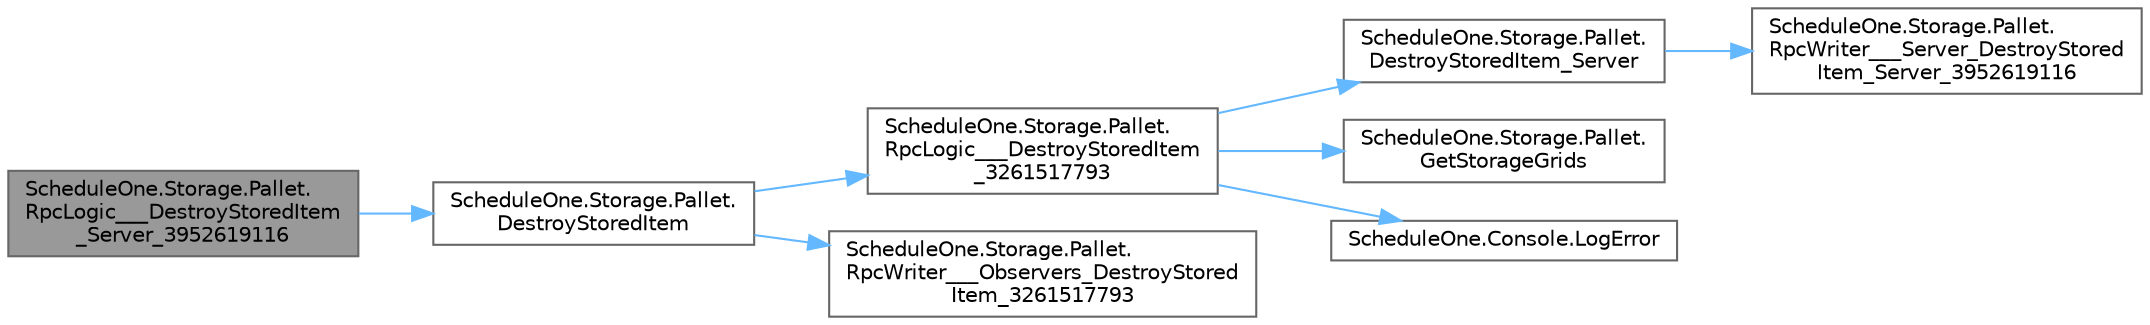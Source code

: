 digraph "ScheduleOne.Storage.Pallet.RpcLogic___DestroyStoredItem_Server_3952619116"
{
 // LATEX_PDF_SIZE
  bgcolor="transparent";
  edge [fontname=Helvetica,fontsize=10,labelfontname=Helvetica,labelfontsize=10];
  node [fontname=Helvetica,fontsize=10,shape=box,height=0.2,width=0.4];
  rankdir="LR";
  Node1 [id="Node000001",label="ScheduleOne.Storage.Pallet.\lRpcLogic___DestroyStoredItem\l_Server_3952619116",height=0.2,width=0.4,color="gray40", fillcolor="grey60", style="filled", fontcolor="black",tooltip=" "];
  Node1 -> Node2 [id="edge1_Node000001_Node000002",color="steelblue1",style="solid",tooltip=" "];
  Node2 [id="Node000002",label="ScheduleOne.Storage.Pallet.\lDestroyStoredItem",height=0.2,width=0.4,color="grey40", fillcolor="white", style="filled",URL="$class_schedule_one_1_1_storage_1_1_pallet.html#a0b94cc2682248472fd3ab59861158f8b",tooltip=" "];
  Node2 -> Node3 [id="edge2_Node000002_Node000003",color="steelblue1",style="solid",tooltip=" "];
  Node3 [id="Node000003",label="ScheduleOne.Storage.Pallet.\lRpcLogic___DestroyStoredItem\l_3261517793",height=0.2,width=0.4,color="grey40", fillcolor="white", style="filled",URL="$class_schedule_one_1_1_storage_1_1_pallet.html#a6bedb01aadc876d52c451ee9d1c92f31",tooltip=" "];
  Node3 -> Node4 [id="edge3_Node000003_Node000004",color="steelblue1",style="solid",tooltip=" "];
  Node4 [id="Node000004",label="ScheduleOne.Storage.Pallet.\lDestroyStoredItem_Server",height=0.2,width=0.4,color="grey40", fillcolor="white", style="filled",URL="$class_schedule_one_1_1_storage_1_1_pallet.html#a1bf8905fa08e772cba1a18ccd56d64f3",tooltip=" "];
  Node4 -> Node5 [id="edge4_Node000004_Node000005",color="steelblue1",style="solid",tooltip=" "];
  Node5 [id="Node000005",label="ScheduleOne.Storage.Pallet.\lRpcWriter___Server_DestroyStored\lItem_Server_3952619116",height=0.2,width=0.4,color="grey40", fillcolor="white", style="filled",URL="$class_schedule_one_1_1_storage_1_1_pallet.html#a3cb99a1fed3371f679b2488811eb5634",tooltip=" "];
  Node3 -> Node6 [id="edge5_Node000003_Node000006",color="steelblue1",style="solid",tooltip=" "];
  Node6 [id="Node000006",label="ScheduleOne.Storage.Pallet.\lGetStorageGrids",height=0.2,width=0.4,color="grey40", fillcolor="white", style="filled",URL="$class_schedule_one_1_1_storage_1_1_pallet.html#aec2e6c6025ad3911b5406cc5f7610c7c",tooltip=" "];
  Node3 -> Node7 [id="edge6_Node000003_Node000007",color="steelblue1",style="solid",tooltip=" "];
  Node7 [id="Node000007",label="ScheduleOne.Console.LogError",height=0.2,width=0.4,color="grey40", fillcolor="white", style="filled",URL="$class_schedule_one_1_1_console.html#af815c154f3082a5bf25f62c7cc93fad2",tooltip=" "];
  Node2 -> Node8 [id="edge7_Node000002_Node000008",color="steelblue1",style="solid",tooltip=" "];
  Node8 [id="Node000008",label="ScheduleOne.Storage.Pallet.\lRpcWriter___Observers_DestroyStored\lItem_3261517793",height=0.2,width=0.4,color="grey40", fillcolor="white", style="filled",URL="$class_schedule_one_1_1_storage_1_1_pallet.html#af35f5533bb27147727356bae32d2a6b5",tooltip=" "];
}
